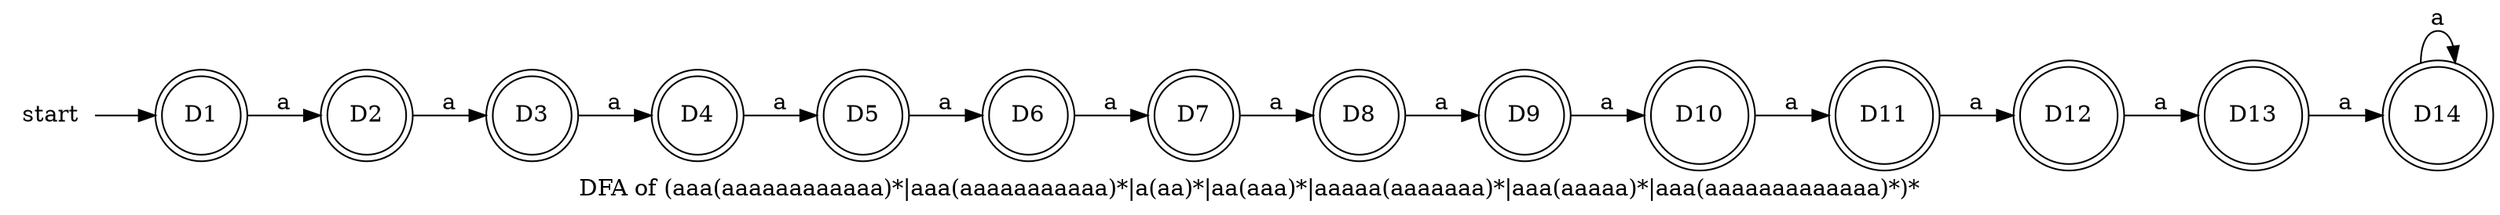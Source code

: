 digraph
  G { label="DFA of (aaa(aaaaaaaaaaaa)*|aaa(aaaaaaaaaaa)*|a(aa)*|aa(aaa)*|aaaaa(aaaaaaa)*|aaa(aaaaa)*|aaa(aaaaaaaaaaaaa)*)*";
 
rankdir=LR
start[shape =none]
start ->node_1
node_1 [label="D1", shape = doublecircle]
node_1 -> node_2 [label ="a"]
node_2 [label="D2", shape = doublecircle]
node_2 -> node_3 [label ="a"]
node_3 [label="D3", shape = doublecircle]
node_3 -> node_4 [label ="a"]
node_4 [label="D4", shape = doublecircle]
node_4 -> node_5 [label ="a"]
node_5 [label="D5", shape = doublecircle]
node_5 -> node_6 [label ="a"]
node_6 [label="D6", shape = doublecircle]
node_6 -> node_7 [label ="a"]
node_7 [label="D7", shape = doublecircle]
node_7 -> node_8 [label ="a"]
node_8 [label="D8", shape = doublecircle]
node_8 -> node_9 [label ="a"]
node_9 [label="D9", shape = doublecircle]
node_9 -> node_10 [label ="a"]
node_10 [label="D10", shape = doublecircle]
node_10 -> node_11 [label ="a"]
node_11 [label="D11", shape = doublecircle]
node_11 -> node_12 [label ="a"]
node_12 [label="D12", shape = doublecircle]
node_12 -> node_13 [label ="a"]
node_13 [label="D13", shape = doublecircle]
node_13 -> node_14 [label ="a"]
node_14 [label="D14", shape = doublecircle]
node_14 -> node_14 [label ="a"]
}
